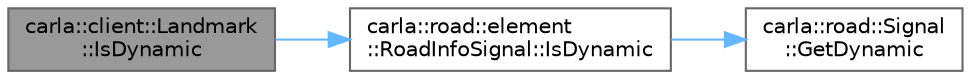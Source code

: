 digraph "carla::client::Landmark::IsDynamic"
{
 // INTERACTIVE_SVG=YES
 // LATEX_PDF_SIZE
  bgcolor="transparent";
  edge [fontname=Helvetica,fontsize=10,labelfontname=Helvetica,labelfontsize=10];
  node [fontname=Helvetica,fontsize=10,shape=box,height=0.2,width=0.4];
  rankdir="LR";
  Node1 [id="Node000001",label="carla::client::Landmark\l::IsDynamic",height=0.2,width=0.4,color="gray40", fillcolor="grey60", style="filled", fontcolor="black",tooltip=" "];
  Node1 -> Node2 [id="edge1_Node000001_Node000002",color="steelblue1",style="solid",tooltip=" "];
  Node2 [id="Node000002",label="carla::road::element\l::RoadInfoSignal::IsDynamic",height=0.2,width=0.4,color="grey40", fillcolor="white", style="filled",URL="$d5/d51/classcarla_1_1road_1_1element_1_1RoadInfoSignal.html#a3f2728e16a3d7986530d0a2f891acc04",tooltip=" "];
  Node2 -> Node3 [id="edge2_Node000002_Node000003",color="steelblue1",style="solid",tooltip=" "];
  Node3 [id="Node000003",label="carla::road::Signal\l::GetDynamic",height=0.2,width=0.4,color="grey40", fillcolor="white", style="filled",URL="$da/da8/classcarla_1_1road_1_1Signal.html#a4cf8d2453f29a3e0f3c769db782b57c1",tooltip=" "];
}
